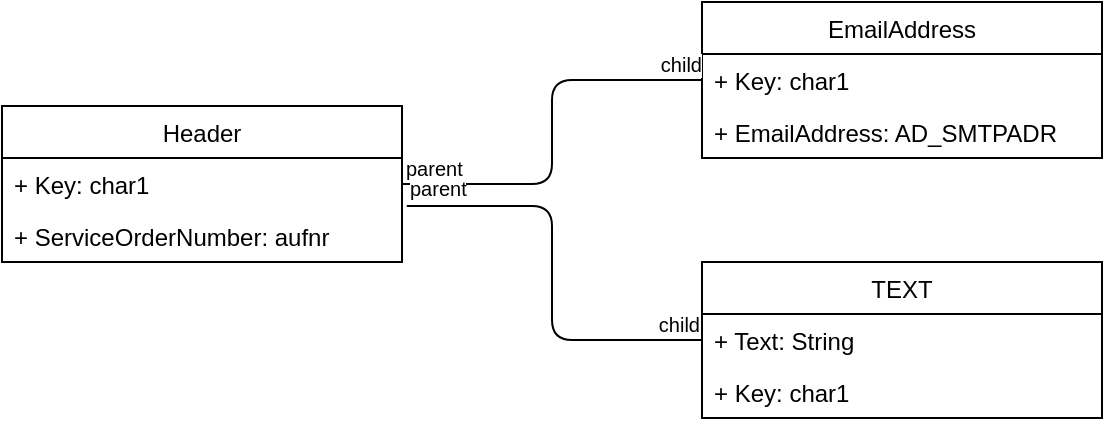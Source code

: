 <mxfile version="12.9.3" type="github"><diagram id="2fk5DgIQQHhP5_CmqkhY" name="Page-1"><mxGraphModel dx="1038" dy="588" grid="1" gridSize="10" guides="1" tooltips="1" connect="1" arrows="1" fold="1" page="1" pageScale="1" pageWidth="850" pageHeight="1100" math="0" shadow="0"><root><mxCell id="0"/><mxCell id="1" parent="0"/><mxCell id="JkOQcNX3NpkATMXgRWnM-1" value="EmailAddress" style="swimlane;fontStyle=0;childLayout=stackLayout;horizontal=1;startSize=26;fillColor=none;horizontalStack=0;resizeParent=1;resizeParentMax=0;resizeLast=0;collapsible=1;marginBottom=0;" vertex="1" parent="1"><mxGeometry x="380" y="20" width="200" height="78" as="geometry"/></mxCell><mxCell id="JkOQcNX3NpkATMXgRWnM-2" value="+ Key: char1" style="text;strokeColor=none;fillColor=none;align=left;verticalAlign=top;spacingLeft=4;spacingRight=4;overflow=hidden;rotatable=0;points=[[0,0.5],[1,0.5]];portConstraint=eastwest;" vertex="1" parent="JkOQcNX3NpkATMXgRWnM-1"><mxGeometry y="26" width="200" height="26" as="geometry"/></mxCell><mxCell id="JkOQcNX3NpkATMXgRWnM-3" value="+ EmailAddress: AD_SMTPADR" style="text;strokeColor=none;fillColor=none;align=left;verticalAlign=top;spacingLeft=4;spacingRight=4;overflow=hidden;rotatable=0;points=[[0,0.5],[1,0.5]];portConstraint=eastwest;" vertex="1" parent="JkOQcNX3NpkATMXgRWnM-1"><mxGeometry y="52" width="200" height="26" as="geometry"/></mxCell><mxCell id="JkOQcNX3NpkATMXgRWnM-4" value="" style="endArrow=none;html=1;edgeStyle=orthogonalEdgeStyle;entryX=0;entryY=0.5;entryDx=0;entryDy=0;exitX=1;exitY=0.5;exitDx=0;exitDy=0;" edge="1" parent="1" source="JkOQcNX3NpkATMXgRWnM-14" target="JkOQcNX3NpkATMXgRWnM-2"><mxGeometry relative="1" as="geometry"><mxPoint x="210" y="38.5" as="sourcePoint"/><mxPoint x="370" y="38.5" as="targetPoint"/></mxGeometry></mxCell><mxCell id="JkOQcNX3NpkATMXgRWnM-5" value="parent" style="resizable=0;html=1;align=left;verticalAlign=bottom;labelBackgroundColor=#ffffff;fontSize=10;" connectable="0" vertex="1" parent="JkOQcNX3NpkATMXgRWnM-4"><mxGeometry x="-1" relative="1" as="geometry"/></mxCell><mxCell id="JkOQcNX3NpkATMXgRWnM-6" value="child" style="resizable=0;html=1;align=right;verticalAlign=bottom;labelBackgroundColor=#ffffff;fontSize=10;" connectable="0" vertex="1" parent="JkOQcNX3NpkATMXgRWnM-4"><mxGeometry x="1" relative="1" as="geometry"/></mxCell><mxCell id="JkOQcNX3NpkATMXgRWnM-7" value="" style="endArrow=none;html=1;edgeStyle=orthogonalEdgeStyle;entryX=0;entryY=0.5;entryDx=0;entryDy=0;exitX=1.012;exitY=0.923;exitDx=0;exitDy=0;exitPerimeter=0;" edge="1" parent="1" source="JkOQcNX3NpkATMXgRWnM-14" target="JkOQcNX3NpkATMXgRWnM-11"><mxGeometry relative="1" as="geometry"><mxPoint x="170" y="158.5" as="sourcePoint"/><mxPoint x="330" y="158.5" as="targetPoint"/></mxGeometry></mxCell><mxCell id="JkOQcNX3NpkATMXgRWnM-8" value="parent" style="resizable=0;html=1;align=left;verticalAlign=bottom;labelBackgroundColor=#ffffff;fontSize=10;" connectable="0" vertex="1" parent="JkOQcNX3NpkATMXgRWnM-7"><mxGeometry x="-1" relative="1" as="geometry"/></mxCell><mxCell id="JkOQcNX3NpkATMXgRWnM-9" value="child" style="resizable=0;html=1;align=right;verticalAlign=bottom;labelBackgroundColor=#ffffff;fontSize=10;" connectable="0" vertex="1" parent="JkOQcNX3NpkATMXgRWnM-7"><mxGeometry x="1" relative="1" as="geometry"/></mxCell><mxCell id="JkOQcNX3NpkATMXgRWnM-10" value="TEXT" style="swimlane;fontStyle=0;childLayout=stackLayout;horizontal=1;startSize=26;fillColor=none;horizontalStack=0;resizeParent=1;resizeParentMax=0;resizeLast=0;collapsible=1;marginBottom=0;" vertex="1" parent="1"><mxGeometry x="380" y="150" width="200" height="78" as="geometry"/></mxCell><mxCell id="JkOQcNX3NpkATMXgRWnM-11" value="+ Text: String" style="text;strokeColor=none;fillColor=none;align=left;verticalAlign=top;spacingLeft=4;spacingRight=4;overflow=hidden;rotatable=0;points=[[0,0.5],[1,0.5]];portConstraint=eastwest;" vertex="1" parent="JkOQcNX3NpkATMXgRWnM-10"><mxGeometry y="26" width="200" height="26" as="geometry"/></mxCell><mxCell id="JkOQcNX3NpkATMXgRWnM-12" value="+ Key: char1" style="text;strokeColor=none;fillColor=none;align=left;verticalAlign=top;spacingLeft=4;spacingRight=4;overflow=hidden;rotatable=0;points=[[0,0.5],[1,0.5]];portConstraint=eastwest;" vertex="1" parent="JkOQcNX3NpkATMXgRWnM-10"><mxGeometry y="52" width="200" height="26" as="geometry"/></mxCell><mxCell id="JkOQcNX3NpkATMXgRWnM-13" value="Header" style="swimlane;fontStyle=0;childLayout=stackLayout;horizontal=1;startSize=26;fillColor=none;horizontalStack=0;resizeParent=1;resizeParentMax=0;resizeLast=0;collapsible=1;marginBottom=0;" vertex="1" parent="1"><mxGeometry x="30" y="72" width="200" height="78" as="geometry"/></mxCell><mxCell id="JkOQcNX3NpkATMXgRWnM-14" value="+ Key: char1" style="text;strokeColor=none;fillColor=none;align=left;verticalAlign=top;spacingLeft=4;spacingRight=4;overflow=hidden;rotatable=0;points=[[0,0.5],[1,0.5]];portConstraint=eastwest;" vertex="1" parent="JkOQcNX3NpkATMXgRWnM-13"><mxGeometry y="26" width="200" height="26" as="geometry"/></mxCell><mxCell id="JkOQcNX3NpkATMXgRWnM-15" value="+ ServiceOrderNumber: aufnr" style="text;strokeColor=none;fillColor=none;align=left;verticalAlign=top;spacingLeft=4;spacingRight=4;overflow=hidden;rotatable=0;points=[[0,0.5],[1,0.5]];portConstraint=eastwest;" vertex="1" parent="JkOQcNX3NpkATMXgRWnM-13"><mxGeometry y="52" width="200" height="26" as="geometry"/></mxCell></root></mxGraphModel></diagram></mxfile>